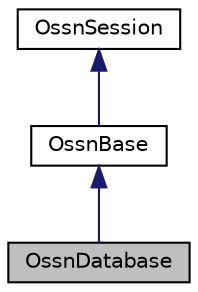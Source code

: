 digraph "OssnDatabase"
{
  edge [fontname="Helvetica",fontsize="10",labelfontname="Helvetica",labelfontsize="10"];
  node [fontname="Helvetica",fontsize="10",shape=record];
  Node1 [label="OssnDatabase",height=0.2,width=0.4,color="black", fillcolor="grey75", style="filled", fontcolor="black"];
  Node2 -> Node1 [dir="back",color="midnightblue",fontsize="10",style="solid",fontname="Helvetica"];
  Node2 [label="OssnBase",height=0.2,width=0.4,color="black", fillcolor="white", style="filled",URL="$class_ossn_base.html"];
  Node3 -> Node2 [dir="back",color="midnightblue",fontsize="10",style="solid",fontname="Helvetica"];
  Node3 [label="OssnSession",height=0.2,width=0.4,color="black", fillcolor="white", style="filled",URL="$class_ossn_session.html"];
}

